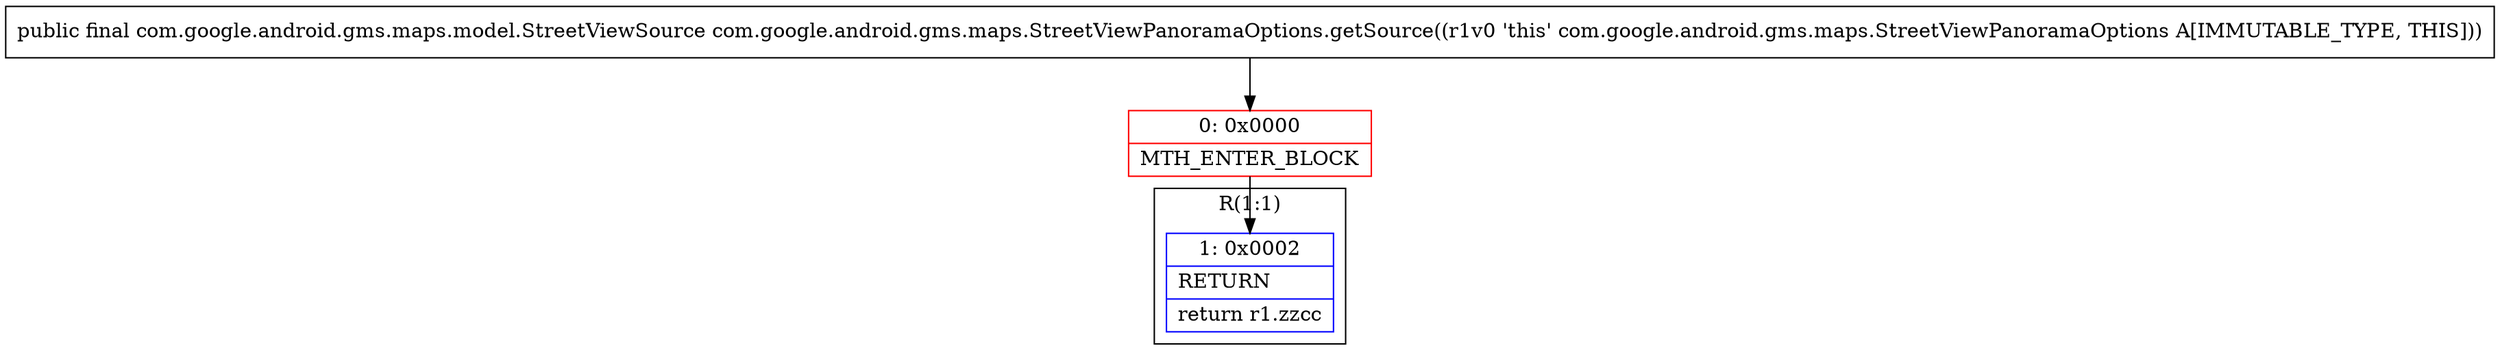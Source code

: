 digraph "CFG forcom.google.android.gms.maps.StreetViewPanoramaOptions.getSource()Lcom\/google\/android\/gms\/maps\/model\/StreetViewSource;" {
subgraph cluster_Region_1641189345 {
label = "R(1:1)";
node [shape=record,color=blue];
Node_1 [shape=record,label="{1\:\ 0x0002|RETURN\l|return r1.zzcc\l}"];
}
Node_0 [shape=record,color=red,label="{0\:\ 0x0000|MTH_ENTER_BLOCK\l}"];
MethodNode[shape=record,label="{public final com.google.android.gms.maps.model.StreetViewSource com.google.android.gms.maps.StreetViewPanoramaOptions.getSource((r1v0 'this' com.google.android.gms.maps.StreetViewPanoramaOptions A[IMMUTABLE_TYPE, THIS])) }"];
MethodNode -> Node_0;
Node_0 -> Node_1;
}

